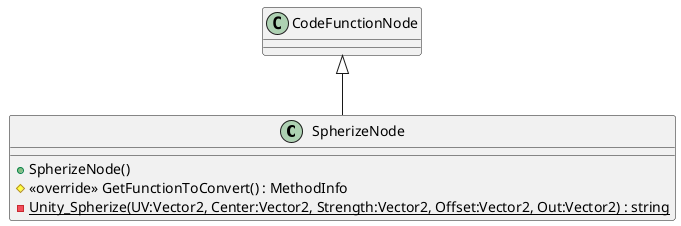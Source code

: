 @startuml
class SpherizeNode {
    + SpherizeNode()
    # <<override>> GetFunctionToConvert() : MethodInfo
    {static} - Unity_Spherize(UV:Vector2, Center:Vector2, Strength:Vector2, Offset:Vector2, Out:Vector2) : string
}
CodeFunctionNode <|-- SpherizeNode
@enduml
